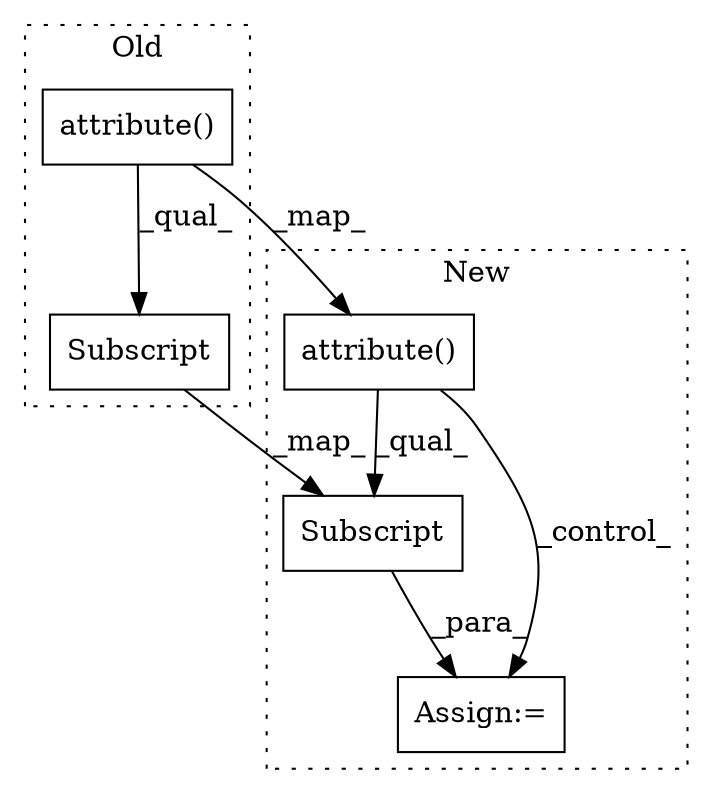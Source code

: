 digraph G {
subgraph cluster0 {
1 [label="attribute()" a="75" s="8464,8494" l="18,1" shape="box"];
4 [label="Subscript" a="63" s="8645,0" l="9,0" shape="box"];
label = "Old";
style="dotted";
}
subgraph cluster1 {
2 [label="attribute()" a="75" s="7743,7766" l="18,16" shape="box"];
3 [label="Subscript" a="63" s="8116,0" l="15,0" shape="box"];
5 [label="Assign:=" a="68" s="8113" l="3" shape="box"];
label = "New";
style="dotted";
}
1 -> 4 [label="_qual_"];
1 -> 2 [label="_map_"];
2 -> 5 [label="_control_"];
2 -> 3 [label="_qual_"];
3 -> 5 [label="_para_"];
4 -> 3 [label="_map_"];
}